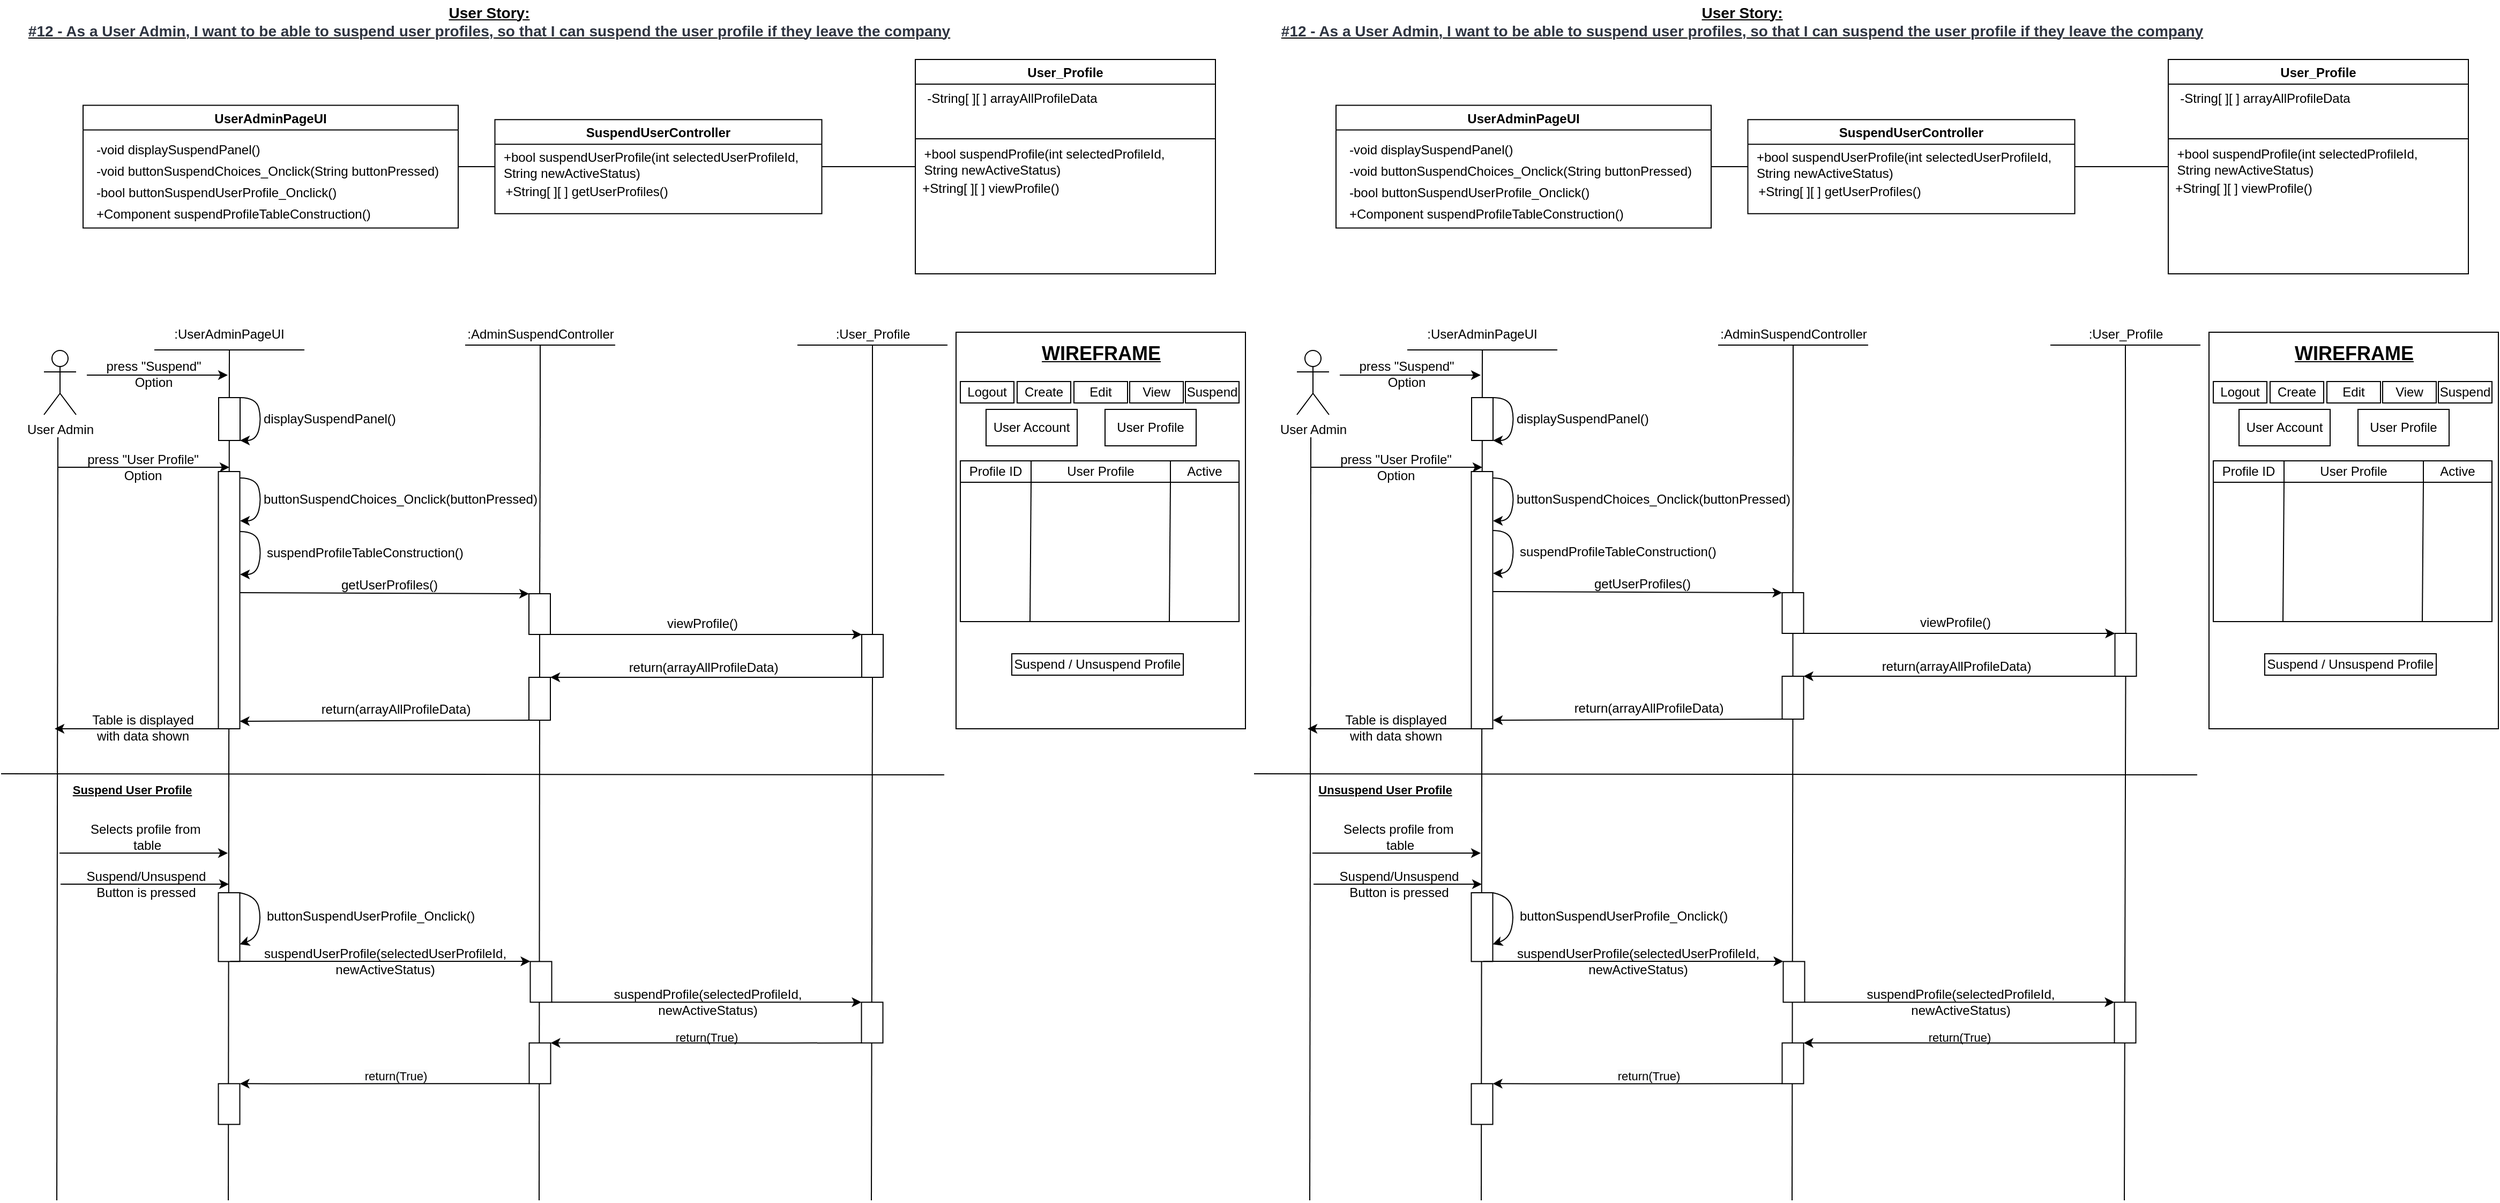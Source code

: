 <mxfile version="18.0.1" type="device"><diagram id="1YwtTbQ3Z7pTjlXF4-N0" name="Page-1"><mxGraphModel dx="1703" dy="2028" grid="1" gridSize="10" guides="1" tooltips="1" connect="1" arrows="0" fold="1" page="1" pageScale="1" pageWidth="1169" pageHeight="827" math="0" shadow="0"><root><mxCell id="0"/><mxCell id="1" parent="0"/><mxCell id="lbo1ZU1ED9_mDxwki7hF-27" value="" style="endArrow=none;html=1;rounded=0;entryX=0.5;entryY=0.982;entryDx=0;entryDy=0;entryPerimeter=0;" parent="1" target="2mpfqBum-VXEb8a90Y3f-54" edge="1"><mxGeometry width="50" height="50" relative="1" as="geometry"><mxPoint x="812" y="1120" as="sourcePoint"/><mxPoint x="813" y="321.64" as="targetPoint"/></mxGeometry></mxCell><mxCell id="lbo1ZU1ED9_mDxwki7hF-29" value="" style="endArrow=none;html=1;rounded=0;startArrow=none;" parent="1" target="2mpfqBum-VXEb8a90Y3f-57" edge="1"><mxGeometry width="50" height="50" relative="1" as="geometry"><mxPoint x="502" y="1120" as="sourcePoint"/><mxPoint x="502.509" y="539.0" as="targetPoint"/></mxGeometry></mxCell><mxCell id="FNsslEbhDlVYFLrhWBJ4-193" value="" style="endArrow=none;html=1;rounded=0;startArrow=none;" parent="1" source="2mpfqBum-VXEb8a90Y3f-49" edge="1"><mxGeometry width="50" height="50" relative="1" as="geometry"><mxPoint x="503" y="1530" as="sourcePoint"/><mxPoint x="503" y="392" as="targetPoint"/></mxGeometry></mxCell><mxCell id="haLUxBjH6cShnl7Ug6Ql-2" value="UserAdminPageUI" style="swimlane;" parent="1" vertex="1"><mxGeometry x="76.5" y="98.26" width="350" height="114.5" as="geometry"/></mxCell><mxCell id="haLUxBjH6cShnl7Ug6Ql-16" value="-void displaySuspendPanel()" style="text;html=1;align=left;verticalAlign=middle;resizable=0;points=[];autosize=1;strokeColor=none;fillColor=none;" parent="haLUxBjH6cShnl7Ug6Ql-2" vertex="1"><mxGeometry x="10" y="31.74" width="170" height="20" as="geometry"/></mxCell><mxCell id="FNsslEbhDlVYFLrhWBJ4-172" value="-bool buttonSuspendUserProfile_Onclick()" style="text;html=1;align=left;verticalAlign=middle;resizable=0;points=[];autosize=1;strokeColor=none;fillColor=none;" parent="haLUxBjH6cShnl7Ug6Ql-2" vertex="1"><mxGeometry x="10" y="71.74" width="240" height="20" as="geometry"/></mxCell><mxCell id="ZnJsaOs-VbaiI1nwX9bL-1" value="-void buttonSuspendChoices_Onclick(String buttonPressed)" style="text;html=1;align=left;verticalAlign=middle;resizable=0;points=[];autosize=1;strokeColor=none;fillColor=none;" parent="haLUxBjH6cShnl7Ug6Ql-2" vertex="1"><mxGeometry x="10" y="51.74" width="340" height="20" as="geometry"/></mxCell><mxCell id="FNsslEbhDlVYFLrhWBJ4-34" value="+Component suspendProfileTableConstruction()" style="text;html=1;align=left;verticalAlign=middle;resizable=0;points=[];autosize=1;strokeColor=none;fillColor=none;" parent="haLUxBjH6cShnl7Ug6Ql-2" vertex="1"><mxGeometry x="10" y="91.74" width="270" height="20" as="geometry"/></mxCell><mxCell id="haLUxBjH6cShnl7Ug6Ql-3" value="SuspendUserController" style="swimlane;" parent="1" vertex="1"><mxGeometry x="460.75" y="111.62" width="305" height="87.77" as="geometry"/></mxCell><mxCell id="FNsslEbhDlVYFLrhWBJ4-1" value="&lt;div style=&quot;text-align: left&quot;&gt;+bool suspendUserProfile(int selectedUserProfileId,&lt;/div&gt;&lt;div style=&quot;text-align: left&quot;&gt;String newActiveStatus)&lt;/div&gt;" style="text;html=1;align=center;verticalAlign=middle;resizable=0;points=[];autosize=1;strokeColor=none;fillColor=none;" parent="haLUxBjH6cShnl7Ug6Ql-3" vertex="1"><mxGeometry y="27.75" width="290" height="30" as="geometry"/></mxCell><mxCell id="lbo1ZU1ED9_mDxwki7hF-7" value="&lt;div style=&quot;text-align: left&quot;&gt;+String[ ][ ] getUserProfiles()&lt;/div&gt;" style="text;html=1;align=center;verticalAlign=middle;resizable=0;points=[];autosize=1;strokeColor=none;fillColor=none;" parent="haLUxBjH6cShnl7Ug6Ql-3" vertex="1"><mxGeometry y="57.75" width="170" height="20" as="geometry"/></mxCell><mxCell id="haLUxBjH6cShnl7Ug6Ql-25" value="" style="endArrow=none;html=1;rounded=0;exitX=1;exitY=0.5;exitDx=0;exitDy=0;entryX=0;entryY=0.5;entryDx=0;entryDy=0;" parent="1" source="haLUxBjH6cShnl7Ug6Ql-2" target="haLUxBjH6cShnl7Ug6Ql-3" edge="1"><mxGeometry width="50" height="50" relative="1" as="geometry"><mxPoint x="570" y="371" as="sourcePoint"/><mxPoint x="620" y="321" as="targetPoint"/></mxGeometry></mxCell><mxCell id="haLUxBjH6cShnl7Ug6Ql-26" value="" style="endArrow=none;html=1;rounded=0;exitX=1;exitY=0.5;exitDx=0;exitDy=0;entryX=0;entryY=0.5;entryDx=0;entryDy=0;" parent="1" source="haLUxBjH6cShnl7Ug6Ql-3" target="lbo1ZU1ED9_mDxwki7hF-33" edge="1"><mxGeometry width="50" height="50" relative="1" as="geometry"><mxPoint x="570" y="191" as="sourcePoint"/><mxPoint x="850" y="156" as="targetPoint"/></mxGeometry></mxCell><mxCell id="haLUxBjH6cShnl7Ug6Ql-70" style="edgeStyle=orthogonalEdgeStyle;rounded=0;orthogonalLoop=1;jettySize=auto;html=1;" parent="1" edge="1"><mxGeometry relative="1" as="geometry"><mxPoint x="213" y="436" as="targetPoint"/><Array as="points"><mxPoint x="114.5" y="436"/><mxPoint x="114.5" y="436"/></Array><mxPoint x="53" y="436" as="sourcePoint"/></mxGeometry></mxCell><mxCell id="haLUxBjH6cShnl7Ug6Ql-27" value="User Admin" style="shape=umlActor;verticalLabelPosition=bottom;verticalAlign=top;html=1;outlineConnect=0;" parent="1" vertex="1"><mxGeometry x="40" y="327" width="30" height="60" as="geometry"/></mxCell><mxCell id="haLUxBjH6cShnl7Ug6Ql-29" value=":UserAdminPageUI" style="text;html=1;strokeColor=none;fillColor=none;align=center;verticalAlign=middle;whiteSpace=wrap;rounded=0;" parent="1" vertex="1"><mxGeometry x="183" y="297" width="60" height="30" as="geometry"/></mxCell><mxCell id="haLUxBjH6cShnl7Ug6Ql-30" value=":AdminSuspendController" style="text;html=1;align=center;verticalAlign=middle;resizable=0;points=[];autosize=1;strokeColor=none;fillColor=none;" parent="1" vertex="1"><mxGeometry x="428" y="302" width="150" height="20" as="geometry"/></mxCell><mxCell id="haLUxBjH6cShnl7Ug6Ql-31" value=":User_Profile" style="text;html=1;align=center;verticalAlign=middle;resizable=0;points=[];autosize=1;strokeColor=none;fillColor=none;" parent="1" vertex="1"><mxGeometry x="773" y="302" width="80" height="20" as="geometry"/></mxCell><mxCell id="haLUxBjH6cShnl7Ug6Ql-32" value="" style="endArrow=none;html=1;rounded=0;" parent="1" edge="1"><mxGeometry width="50" height="50" relative="1" as="geometry"><mxPoint x="143" y="326.52" as="sourcePoint"/><mxPoint x="283" y="326.52" as="targetPoint"/></mxGeometry></mxCell><mxCell id="haLUxBjH6cShnl7Ug6Ql-33" value="" style="endArrow=none;html=1;rounded=0;" parent="1" edge="1"><mxGeometry width="50" height="50" relative="1" as="geometry"><mxPoint x="433" y="322" as="sourcePoint"/><mxPoint x="573" y="322" as="targetPoint"/></mxGeometry></mxCell><mxCell id="haLUxBjH6cShnl7Ug6Ql-34" value="" style="endArrow=none;html=1;rounded=0;" parent="1" edge="1"><mxGeometry width="50" height="50" relative="1" as="geometry"><mxPoint x="743" y="322" as="sourcePoint"/><mxPoint x="883" y="322" as="targetPoint"/></mxGeometry></mxCell><mxCell id="haLUxBjH6cShnl7Ug6Ql-57" value="" style="endArrow=none;html=1;rounded=0;entryX=0.5;entryY=0.982;entryDx=0;entryDy=0;entryPerimeter=0;startArrow=none;" parent="1" source="2mpfqBum-VXEb8a90Y3f-54" target="haLUxBjH6cShnl7Ug6Ql-31" edge="1"><mxGeometry width="50" height="50" relative="1" as="geometry"><mxPoint x="813" y="1530" as="sourcePoint"/><mxPoint x="813" y="327" as="targetPoint"/></mxGeometry></mxCell><mxCell id="wWWZvd4En1-HustH4XMh-6" value="press &quot;User Profile&quot;&lt;br&gt;Option" style="text;html=1;align=center;verticalAlign=middle;resizable=0;points=[];autosize=1;strokeColor=none;fillColor=none;" parent="1" vertex="1"><mxGeometry x="71.5" y="421" width="120" height="30" as="geometry"/></mxCell><mxCell id="wWWZvd4En1-HustH4XMh-27" value="" style="endArrow=none;html=1;rounded=0;fontSize=17;" parent="1" edge="1"><mxGeometry width="50" height="50" relative="1" as="geometry"><mxPoint x="212" y="1120" as="sourcePoint"/><mxPoint x="213" y="327" as="targetPoint"/></mxGeometry></mxCell><mxCell id="3snV8VC3OuR5L-uNEUc_-1" value="" style="curved=1;endArrow=classic;html=1;rounded=0;entryX=1;entryY=1;entryDx=0;entryDy=0;exitX=1;exitY=0;exitDx=0;exitDy=0;" parent="1" edge="1"><mxGeometry width="50" height="50" relative="1" as="geometry"><mxPoint x="223" y="446" as="sourcePoint"/><mxPoint x="223" y="486" as="targetPoint"/><Array as="points"><mxPoint x="238" y="446"/><mxPoint x="243" y="466"/><mxPoint x="238" y="486"/></Array></mxGeometry></mxCell><mxCell id="3snV8VC3OuR5L-uNEUc_-6" value="buttonSuspendChoices_Onclick(buttonPressed)" style="text;html=1;align=left;verticalAlign=middle;resizable=0;points=[];autosize=1;strokeColor=none;fillColor=none;" parent="1" vertex="1"><mxGeometry x="243" y="456" width="270" height="20" as="geometry"/></mxCell><mxCell id="3snV8VC3OuR5L-uNEUc_-22" value="" style="endArrow=none;html=1;rounded=0;startArrow=none;" parent="1" edge="1"><mxGeometry width="50" height="50" relative="1" as="geometry"><mxPoint x="503" y="397" as="sourcePoint"/><mxPoint x="503" y="322" as="targetPoint"/></mxGeometry></mxCell><mxCell id="FNsslEbhDlVYFLrhWBJ4-60" value="" style="endArrow=none;html=1;rounded=0;fontSize=13;" parent="1" edge="1"><mxGeometry width="50" height="50" relative="1" as="geometry"><mxPoint x="52" y="1120" as="sourcePoint"/><mxPoint x="53" y="408" as="targetPoint"/></mxGeometry></mxCell><mxCell id="FNsslEbhDlVYFLrhWBJ4-95" value="" style="curved=1;endArrow=classic;html=1;rounded=0;entryX=1;entryY=0.75;entryDx=0;entryDy=0;exitX=1;exitY=0;exitDx=0;exitDy=0;" parent="1" source="FNsslEbhDlVYFLrhWBJ4-96" target="FNsslEbhDlVYFLrhWBJ4-96" edge="1"><mxGeometry width="50" height="50" relative="1" as="geometry"><mxPoint x="217.75" y="896" as="sourcePoint"/><mxPoint x="267.75" y="846" as="targetPoint"/><Array as="points"><mxPoint x="237.75" y="836"/><mxPoint x="242.75" y="856"/><mxPoint x="237.75" y="876"/></Array></mxGeometry></mxCell><mxCell id="FNsslEbhDlVYFLrhWBJ4-96" value="" style="rounded=0;whiteSpace=wrap;html=1;" parent="1" vertex="1"><mxGeometry x="202.75" y="833" width="20" height="64.17" as="geometry"/></mxCell><mxCell id="FNsslEbhDlVYFLrhWBJ4-97" value="buttonSuspendUserProfile_Onclick()" style="text;html=1;align=left;verticalAlign=middle;resizable=0;points=[];autosize=1;strokeColor=none;fillColor=none;" parent="1" vertex="1"><mxGeometry x="245.75" y="844.83" width="210" height="20" as="geometry"/></mxCell><mxCell id="FNsslEbhDlVYFLrhWBJ4-100" value="" style="endArrow=classic;html=1;rounded=0;entryX=0;entryY=0;entryDx=0;entryDy=0;" parent="1" edge="1"><mxGeometry width="50" height="50" relative="1" as="geometry"><mxPoint x="213.75" y="897.0" as="sourcePoint"/><mxPoint x="493.75" y="897.0" as="targetPoint"/></mxGeometry></mxCell><mxCell id="FNsslEbhDlVYFLrhWBJ4-101" value="suspendUserProfile(selectedUserProfileId,&lt;br&gt;newActiveStatus)" style="text;html=1;align=center;verticalAlign=middle;resizable=0;points=[];autosize=1;strokeColor=none;fillColor=none;" parent="1" vertex="1"><mxGeometry x="237.75" y="882.0" width="240" height="30" as="geometry"/></mxCell><mxCell id="FNsslEbhDlVYFLrhWBJ4-103" value="" style="endArrow=classic;html=1;rounded=0;entryX=0;entryY=0;entryDx=0;entryDy=0;exitX=1;exitY=1;exitDx=0;exitDy=0;" parent="1" source="FNsslEbhDlVYFLrhWBJ4-102" target="FNsslEbhDlVYFLrhWBJ4-105" edge="1"><mxGeometry width="50" height="50" relative="1" as="geometry"><mxPoint x="523.75" y="936.0" as="sourcePoint"/><mxPoint x="803.75" y="936.0" as="targetPoint"/></mxGeometry></mxCell><mxCell id="FNsslEbhDlVYFLrhWBJ4-104" value="&lt;div style=&quot;font-size: 11px&quot;&gt;&lt;div style=&quot;font-size: 12px ; text-align: left&quot;&gt;suspendProfile(selectedProfileId,&lt;br&gt;&lt;/div&gt;&lt;div style=&quot;font-size: 12px&quot;&gt;newActiveStatus)&lt;/div&gt;&lt;/div&gt;" style="text;html=1;align=center;verticalAlign=middle;resizable=0;points=[];autosize=1;strokeColor=none;fillColor=none;" parent="1" vertex="1"><mxGeometry x="563.75" y="920.0" width="190" height="30" as="geometry"/></mxCell><mxCell id="FNsslEbhDlVYFLrhWBJ4-102" value="" style="rounded=0;whiteSpace=wrap;html=1;" parent="1" vertex="1"><mxGeometry x="493.75" y="897.17" width="20" height="38" as="geometry"/></mxCell><mxCell id="FNsslEbhDlVYFLrhWBJ4-107" style="edgeStyle=orthogonalEdgeStyle;rounded=0;orthogonalLoop=1;jettySize=auto;html=1;exitX=0;exitY=1;exitDx=0;exitDy=0;entryX=1;entryY=0;entryDx=0;entryDy=0;fontSize=13;" parent="1" source="FNsslEbhDlVYFLrhWBJ4-105" target="FNsslEbhDlVYFLrhWBJ4-106" edge="1"><mxGeometry relative="1" as="geometry"><Array as="points"><mxPoint x="732.75" y="973"/><mxPoint x="732.75" y="973"/></Array></mxGeometry></mxCell><mxCell id="FNsslEbhDlVYFLrhWBJ4-105" value="" style="rounded=0;whiteSpace=wrap;html=1;" parent="1" vertex="1"><mxGeometry x="802.75" y="935.17" width="20" height="38" as="geometry"/></mxCell><mxCell id="FNsslEbhDlVYFLrhWBJ4-106" value="" style="rounded=0;whiteSpace=wrap;html=1;" parent="1" vertex="1"><mxGeometry x="492.75" y="973.17" width="20" height="38" as="geometry"/></mxCell><mxCell id="FNsslEbhDlVYFLrhWBJ4-108" value="&lt;font style=&quot;font-size: 11px&quot;&gt;return(True)&lt;/font&gt;" style="text;html=1;align=center;verticalAlign=middle;resizable=0;points=[];autosize=1;strokeColor=none;fillColor=none;fontSize=13;" parent="1" vertex="1"><mxGeometry x="622.75" y="956.83" width="70" height="20" as="geometry"/></mxCell><mxCell id="FNsslEbhDlVYFLrhWBJ4-109" style="edgeStyle=orthogonalEdgeStyle;rounded=0;orthogonalLoop=1;jettySize=auto;html=1;exitX=0;exitY=1;exitDx=0;exitDy=0;entryX=1;entryY=0;entryDx=0;entryDy=0;fontSize=13;" parent="1" source="FNsslEbhDlVYFLrhWBJ4-106" target="FNsslEbhDlVYFLrhWBJ4-110" edge="1"><mxGeometry relative="1" as="geometry"><mxPoint x="513.75" y="1016.17" as="sourcePoint"/><Array as="points"><mxPoint x="262.75" y="1011"/><mxPoint x="262.75" y="1011"/></Array></mxGeometry></mxCell><mxCell id="FNsslEbhDlVYFLrhWBJ4-110" value="" style="rounded=0;whiteSpace=wrap;html=1;" parent="1" vertex="1"><mxGeometry x="202.75" y="1011.17" width="20" height="38" as="geometry"/></mxCell><mxCell id="FNsslEbhDlVYFLrhWBJ4-111" value="&#10;&#10;&lt;span style=&quot;color: rgb(0, 0, 0); font-family: helvetica; font-size: 11px; font-style: normal; font-weight: 400; letter-spacing: normal; text-align: center; text-indent: 0px; text-transform: none; word-spacing: 0px; background-color: rgb(248, 249, 250); display: inline; float: none;&quot;&gt;return(True)&lt;/span&gt;&#10;&#10;" style="text;html=1;align=center;verticalAlign=middle;resizable=0;points=[];autosize=1;strokeColor=none;fillColor=none;fontSize=13;" parent="1" vertex="1"><mxGeometry x="332.75" y="968.17" width="70" height="70" as="geometry"/></mxCell><mxCell id="2mpfqBum-VXEb8a90Y3f-1" style="edgeStyle=orthogonalEdgeStyle;rounded=0;orthogonalLoop=1;jettySize=auto;html=1;" parent="1" edge="1"><mxGeometry relative="1" as="geometry"><mxPoint x="211.5" y="796" as="targetPoint"/><Array as="points"><mxPoint x="118.5" y="796.0"/><mxPoint x="118.5" y="796.0"/></Array><mxPoint x="54.5" y="796" as="sourcePoint"/></mxGeometry></mxCell><mxCell id="2mpfqBum-VXEb8a90Y3f-2" value="Selects profile from&amp;nbsp;&lt;br&gt;table" style="text;html=1;align=center;verticalAlign=middle;resizable=0;points=[];autosize=1;strokeColor=none;fillColor=none;" parent="1" vertex="1"><mxGeometry x="75.5" y="766" width="120" height="30" as="geometry"/></mxCell><mxCell id="2mpfqBum-VXEb8a90Y3f-47" value="" style="endArrow=classic;html=1;rounded=0;entryX=0;entryY=0;entryDx=0;entryDy=0;exitX=1;exitY=0.25;exitDx=0;exitDy=0;" parent="1" target="2mpfqBum-VXEb8a90Y3f-49" edge="1"><mxGeometry width="50" height="50" relative="1" as="geometry"><mxPoint x="222.75" y="553" as="sourcePoint"/><mxPoint x="490.75" y="587.83" as="targetPoint"/></mxGeometry></mxCell><mxCell id="2mpfqBum-VXEb8a90Y3f-48" value="getUserProfiles()" style="text;html=1;align=center;verticalAlign=middle;resizable=0;points=[];autosize=1;strokeColor=none;fillColor=none;" parent="1" vertex="1"><mxGeometry x="306.5" y="536" width="110" height="20" as="geometry"/></mxCell><mxCell id="2mpfqBum-VXEb8a90Y3f-50" value="" style="endArrow=classic;html=1;rounded=0;exitX=0;exitY=1;exitDx=0;exitDy=0;entryX=1;entryY=0.75;entryDx=0;entryDy=0;" parent="1" source="2mpfqBum-VXEb8a90Y3f-57" edge="1"><mxGeometry width="50" height="50" relative="1" as="geometry"><mxPoint x="477.5" y="683.0" as="sourcePoint"/><mxPoint x="222.75" y="673" as="targetPoint"/></mxGeometry></mxCell><mxCell id="2mpfqBum-VXEb8a90Y3f-51" value="return(arrayAllProfileData)" style="text;html=1;align=center;verticalAlign=middle;resizable=0;points=[];autosize=1;strokeColor=none;fillColor=none;" parent="1" vertex="1"><mxGeometry x="292.75" y="652.0" width="150" height="20" as="geometry"/></mxCell><mxCell id="2mpfqBum-VXEb8a90Y3f-52" value="" style="endArrow=classic;html=1;rounded=0;entryX=0;entryY=0;entryDx=0;entryDy=0;exitX=1;exitY=1;exitDx=0;exitDy=0;" parent="1" source="2mpfqBum-VXEb8a90Y3f-49" target="2mpfqBum-VXEb8a90Y3f-54" edge="1"><mxGeometry width="50" height="50" relative="1" as="geometry"><mxPoint x="513.5" y="652" as="sourcePoint"/><mxPoint x="803.5" y="652" as="targetPoint"/></mxGeometry></mxCell><mxCell id="2mpfqBum-VXEb8a90Y3f-53" value="viewProfile()" style="text;html=1;align=center;verticalAlign=middle;resizable=0;points=[];autosize=1;strokeColor=none;fillColor=none;" parent="1" vertex="1"><mxGeometry x="613.5" y="572.0" width="80" height="20" as="geometry"/></mxCell><mxCell id="2mpfqBum-VXEb8a90Y3f-55" value="" style="endArrow=classic;html=1;rounded=0;exitX=0;exitY=1;exitDx=0;exitDy=0;entryX=1;entryY=0;entryDx=0;entryDy=0;" parent="1" source="2mpfqBum-VXEb8a90Y3f-54" target="2mpfqBum-VXEb8a90Y3f-57" edge="1"><mxGeometry width="50" height="50" relative="1" as="geometry"><mxPoint x="803.75" y="631.17" as="sourcePoint"/><mxPoint x="513.75" y="631.17" as="targetPoint"/></mxGeometry></mxCell><mxCell id="2mpfqBum-VXEb8a90Y3f-56" value="return(arrayAllProfileData)" style="text;html=1;align=center;verticalAlign=middle;resizable=0;points=[];autosize=1;strokeColor=none;fillColor=none;" parent="1" vertex="1"><mxGeometry x="579.75" y="613.0" width="150" height="20" as="geometry"/></mxCell><mxCell id="2mpfqBum-VXEb8a90Y3f-59" value="" style="rounded=0;whiteSpace=wrap;html=1;" parent="1" vertex="1"><mxGeometry x="202.75" y="440" width="20" height="240" as="geometry"/></mxCell><mxCell id="2mpfqBum-VXEb8a90Y3f-60" value="suspendProfileTableConstruction()" style="text;html=1;align=left;verticalAlign=middle;resizable=0;points=[];autosize=1;strokeColor=none;fillColor=none;" parent="1" vertex="1"><mxGeometry x="245.75" y="506.0" width="200" height="20" as="geometry"/></mxCell><mxCell id="WkKLto6Z78YqQwwTxQ2r-4" value="" style="curved=1;endArrow=classic;html=1;rounded=0;entryX=1;entryY=1;entryDx=0;entryDy=0;exitX=1;exitY=0;exitDx=0;exitDy=0;" parent="1" source="WkKLto6Z78YqQwwTxQ2r-5" target="WkKLto6Z78YqQwwTxQ2r-5" edge="1"><mxGeometry width="50" height="50" relative="1" as="geometry"><mxPoint x="218" y="431" as="sourcePoint"/><mxPoint x="268" y="381" as="targetPoint"/><Array as="points"><mxPoint x="238" y="371"/><mxPoint x="243" y="391"/><mxPoint x="238" y="411"/></Array></mxGeometry></mxCell><mxCell id="WkKLto6Z78YqQwwTxQ2r-5" value="" style="rounded=0;whiteSpace=wrap;html=1;" parent="1" vertex="1"><mxGeometry x="203" y="371" width="20" height="40" as="geometry"/></mxCell><mxCell id="WkKLto6Z78YqQwwTxQ2r-6" value="displaySuspendPanel()" style="text;html=1;align=left;verticalAlign=middle;resizable=0;points=[];autosize=1;strokeColor=none;fillColor=none;" parent="1" vertex="1"><mxGeometry x="243" y="381" width="140" height="20" as="geometry"/></mxCell><mxCell id="WkKLto6Z78YqQwwTxQ2r-11" value="" style="endArrow=none;html=1;rounded=0;" parent="1" edge="1"><mxGeometry width="50" height="50" relative="1" as="geometry"><mxPoint y="722" as="sourcePoint"/><mxPoint x="880" y="723" as="targetPoint"/></mxGeometry></mxCell><mxCell id="WkKLto6Z78YqQwwTxQ2r-12" value="&lt;b&gt;&lt;u&gt;Suspend User Profile&lt;/u&gt;&lt;/b&gt;" style="text;html=1;align=center;verticalAlign=middle;resizable=0;points=[];autosize=1;strokeColor=none;fillColor=none;fontSize=11;" parent="1" vertex="1"><mxGeometry x="57" y="726.5" width="130" height="20" as="geometry"/></mxCell><mxCell id="WkKLto6Z78YqQwwTxQ2r-13" style="edgeStyle=orthogonalEdgeStyle;rounded=0;orthogonalLoop=1;jettySize=auto;html=1;" parent="1" edge="1"><mxGeometry relative="1" as="geometry"><mxPoint x="212.5" y="825" as="targetPoint"/><Array as="points"><mxPoint x="119.5" y="825.0"/><mxPoint x="119.5" y="825.0"/></Array><mxPoint x="55.5" y="825" as="sourcePoint"/></mxGeometry></mxCell><mxCell id="WkKLto6Z78YqQwwTxQ2r-14" value="Suspend/Unsuspend&lt;br&gt;Button is pressed" style="text;html=1;align=center;verticalAlign=middle;resizable=0;points=[];autosize=1;strokeColor=none;fillColor=none;" parent="1" vertex="1"><mxGeometry x="70" y="810" width="130" height="30" as="geometry"/></mxCell><mxCell id="WkKLto6Z78YqQwwTxQ2r-40" value="&lt;b&gt;&lt;u&gt;&lt;font style=&quot;font-size: 14px&quot;&gt;User Story:&lt;/font&gt;&lt;br&gt;&lt;span style=&quot;color: rgb(46 , 52 , 64) ; font-family: , &amp;quot;arial&amp;quot; , &amp;quot;helvetica&amp;quot; , sans-serif ; font-size: 14px ; background-color: rgb(255 , 255 , 255)&quot;&gt;#12 - As a User Admin, I want to be able to suspend user profiles, so that I can suspend the user profile if they leave the company&lt;/span&gt;&lt;font style=&quot;font-size: 14px&quot;&gt;&lt;br&gt;&lt;/font&gt;&lt;/u&gt;&lt;/b&gt;" style="text;html=1;align=center;verticalAlign=middle;resizable=0;points=[];autosize=1;strokeColor=none;fillColor=none;" parent="1" vertex="1"><mxGeometry x="15" width="880" height="40" as="geometry"/></mxCell><mxCell id="lbo1ZU1ED9_mDxwki7hF-1" value="press &quot;Suspend&quot;&lt;br&gt;Option" style="text;html=1;align=center;verticalAlign=middle;resizable=0;points=[];autosize=1;strokeColor=none;fillColor=none;" parent="1" vertex="1"><mxGeometry x="92" y="334" width="100" height="30" as="geometry"/></mxCell><mxCell id="lbo1ZU1ED9_mDxwki7hF-5" style="edgeStyle=orthogonalEdgeStyle;rounded=0;orthogonalLoop=1;jettySize=auto;html=1;" parent="1" edge="1"><mxGeometry relative="1" as="geometry"><mxPoint x="211.5" y="350" as="targetPoint"/><Array as="points"><mxPoint x="113" y="350"/><mxPoint x="113" y="350"/></Array><mxPoint x="80" y="350" as="sourcePoint"/></mxGeometry></mxCell><mxCell id="2mpfqBum-VXEb8a90Y3f-49" value="" style="rounded=0;whiteSpace=wrap;html=1;" parent="1" vertex="1"><mxGeometry x="492.5" y="554.0" width="20" height="38" as="geometry"/></mxCell><mxCell id="lbo1ZU1ED9_mDxwki7hF-26" value="" style="endArrow=none;html=1;rounded=0;startArrow=none;" parent="1" source="2mpfqBum-VXEb8a90Y3f-57" target="2mpfqBum-VXEb8a90Y3f-49" edge="1"><mxGeometry width="50" height="50" relative="1" as="geometry"><mxPoint x="503" y="1583" as="sourcePoint"/><mxPoint x="503" y="445" as="targetPoint"/></mxGeometry></mxCell><mxCell id="2mpfqBum-VXEb8a90Y3f-54" value="" style="rounded=0;whiteSpace=wrap;html=1;" parent="1" vertex="1"><mxGeometry x="803" y="592.0" width="20" height="40" as="geometry"/></mxCell><mxCell id="2mpfqBum-VXEb8a90Y3f-57" value="" style="rounded=0;whiteSpace=wrap;html=1;" parent="1" vertex="1"><mxGeometry x="492.5" y="632.0" width="20" height="40" as="geometry"/></mxCell><mxCell id="lbo1ZU1ED9_mDxwki7hF-30" value="" style="curved=1;endArrow=classic;html=1;rounded=0;entryX=1;entryY=1;entryDx=0;entryDy=0;exitX=1;exitY=0;exitDx=0;exitDy=0;" parent="1" edge="1"><mxGeometry width="50" height="50" relative="1" as="geometry"><mxPoint x="223" y="496" as="sourcePoint"/><mxPoint x="223" y="536" as="targetPoint"/><Array as="points"><mxPoint x="238" y="496"/><mxPoint x="243" y="516"/><mxPoint x="238" y="536"/></Array></mxGeometry></mxCell><mxCell id="lbo1ZU1ED9_mDxwki7hF-33" value="User_Profile" style="swimlane;" parent="1" vertex="1"><mxGeometry x="853" y="55.51" width="280" height="200" as="geometry"/></mxCell><mxCell id="lbo1ZU1ED9_mDxwki7hF-34" value="&lt;div style=&quot;text-align: left&quot;&gt;-String[ ][ ] arrayAllProfileData&lt;/div&gt;" style="text;html=1;align=center;verticalAlign=middle;resizable=0;points=[];autosize=1;strokeColor=none;fillColor=none;" parent="lbo1ZU1ED9_mDxwki7hF-33" vertex="1"><mxGeometry x="5" y="26.88" width="170" height="20" as="geometry"/></mxCell><mxCell id="lbo1ZU1ED9_mDxwki7hF-40" value="&lt;div style=&quot;text-align: left&quot;&gt;+bool suspendProfile(int selectedProfileId,&lt;/div&gt;&lt;div style=&quot;text-align: left&quot;&gt;String newActiveStatus)&lt;/div&gt;" style="text;html=1;align=center;verticalAlign=middle;resizable=0;points=[];autosize=1;strokeColor=none;fillColor=none;" parent="lbo1ZU1ED9_mDxwki7hF-33" vertex="1"><mxGeometry y="80" width="240" height="30" as="geometry"/></mxCell><mxCell id="lbo1ZU1ED9_mDxwki7hF-35" value="&lt;div style=&quot;text-align: left&quot;&gt;+String[ ][ ] viewProfile()&lt;/div&gt;" style="text;html=1;align=center;verticalAlign=middle;resizable=0;points=[];autosize=1;strokeColor=none;fillColor=none;" parent="lbo1ZU1ED9_mDxwki7hF-33" vertex="1"><mxGeometry y="110" width="140" height="20" as="geometry"/></mxCell><mxCell id="lbo1ZU1ED9_mDxwki7hF-39" value="" style="endArrow=none;html=1;rounded=0;startArrow=none;" parent="lbo1ZU1ED9_mDxwki7hF-33" edge="1"><mxGeometry width="50" height="50" relative="1" as="geometry"><mxPoint y="74" as="sourcePoint"/><mxPoint x="280" y="74" as="targetPoint"/></mxGeometry></mxCell><mxCell id="lbo1ZU1ED9_mDxwki7hF-63" value="" style="group" parent="1" vertex="1" connectable="0"><mxGeometry x="891" y="310" width="270" height="370" as="geometry"/></mxCell><mxCell id="haLUxBjH6cShnl7Ug6Ql-109" value="" style="rounded=0;whiteSpace=wrap;html=1;" parent="lbo1ZU1ED9_mDxwki7hF-63" vertex="1"><mxGeometry width="270" height="370" as="geometry"/></mxCell><mxCell id="3snV8VC3OuR5L-uNEUc_-36" value="" style="rounded=0;whiteSpace=wrap;html=1;labelBackgroundColor=#FFFFFF;fillColor=none;" parent="lbo1ZU1ED9_mDxwki7hF-63" vertex="1"><mxGeometry x="4" y="120" width="260" height="150" as="geometry"/></mxCell><mxCell id="haLUxBjH6cShnl7Ug6Ql-110" value="Logout" style="rounded=0;whiteSpace=wrap;html=1;" parent="lbo1ZU1ED9_mDxwki7hF-63" vertex="1"><mxGeometry x="4" y="46" width="50" height="20" as="geometry"/></mxCell><mxCell id="haLUxBjH6cShnl7Ug6Ql-111" value="Create" style="rounded=0;whiteSpace=wrap;html=1;" parent="lbo1ZU1ED9_mDxwki7hF-63" vertex="1"><mxGeometry x="57" y="46" width="50" height="20" as="geometry"/></mxCell><mxCell id="haLUxBjH6cShnl7Ug6Ql-112" value="Edit&lt;span style=&quot;color: rgba(0 , 0 , 0 , 0) ; font-family: monospace ; font-size: 0px&quot;&gt;%3CmxGraphModel%3E%3Croot%3E%3CmxCell%20id%3D%220%22%2F%3E%3CmxCell%20id%3D%221%22%20parent%3D%220%22%2F%3E%3CmxCell%20id%3D%222%22%20value%3D%22Create%22%20style%3D%22rounded%3D0%3BwhiteSpace%3Dwrap%3Bhtml%3D1%3B%22%20vertex%3D%221%22%20parent%3D%221%22%3E%3CmxGeometry%20x%3D%22966%22%20y%3D%2246%22%20width%3D%2270%22%20height%3D%2220%22%20as%3D%22geometry%22%2F%3E%3C%2FmxCell%3E%3C%2Froot%3E%3C%2FmxGraphModel%3E&lt;/span&gt;" style="rounded=0;whiteSpace=wrap;html=1;" parent="lbo1ZU1ED9_mDxwki7hF-63" vertex="1"><mxGeometry x="110" y="46" width="50" height="20" as="geometry"/></mxCell><mxCell id="haLUxBjH6cShnl7Ug6Ql-115" value="View" style="rounded=0;whiteSpace=wrap;html=1;" parent="lbo1ZU1ED9_mDxwki7hF-63" vertex="1"><mxGeometry x="162" y="46" width="50" height="20" as="geometry"/></mxCell><mxCell id="haLUxBjH6cShnl7Ug6Ql-116" value="Suspend" style="rounded=0;whiteSpace=wrap;html=1;" parent="lbo1ZU1ED9_mDxwki7hF-63" vertex="1"><mxGeometry x="214" y="46" width="50" height="20" as="geometry"/></mxCell><mxCell id="haLUxBjH6cShnl7Ug6Ql-124" value="&lt;b&gt;&lt;u&gt;&lt;font style=&quot;font-size: 18px&quot;&gt;WIREFRAME&lt;/font&gt;&lt;/u&gt;&lt;/b&gt;" style="text;html=1;align=center;verticalAlign=middle;resizable=0;points=[];autosize=1;strokeColor=none;fillColor=none;" parent="lbo1ZU1ED9_mDxwki7hF-63" vertex="1"><mxGeometry x="70" y="10" width="130" height="20" as="geometry"/></mxCell><mxCell id="3snV8VC3OuR5L-uNEUc_-41" value="User Profile" style="text;html=1;strokeColor=default;fillColor=none;align=center;verticalAlign=middle;whiteSpace=wrap;rounded=0;labelBackgroundColor=#FFFFFF;" parent="lbo1ZU1ED9_mDxwki7hF-63" vertex="1"><mxGeometry x="70" y="120" width="130" height="20" as="geometry"/></mxCell><mxCell id="3snV8VC3OuR5L-uNEUc_-42" value="Active" style="text;html=1;strokeColor=default;fillColor=none;align=center;verticalAlign=middle;whiteSpace=wrap;rounded=0;labelBackgroundColor=#FFFFFF;" parent="lbo1ZU1ED9_mDxwki7hF-63" vertex="1"><mxGeometry x="200" y="120" width="64" height="20" as="geometry"/></mxCell><mxCell id="3snV8VC3OuR5L-uNEUc_-45" value="" style="endArrow=none;html=1;rounded=0;entryX=1;entryY=1;entryDx=0;entryDy=0;exitX=0.75;exitY=1;exitDx=0;exitDy=0;" parent="lbo1ZU1ED9_mDxwki7hF-63" source="3snV8VC3OuR5L-uNEUc_-36" target="3snV8VC3OuR5L-uNEUc_-41" edge="1"><mxGeometry width="50" height="50" relative="1" as="geometry"><mxPoint x="204.0" y="270" as="sourcePoint"/><mxPoint x="204.0" y="140" as="targetPoint"/></mxGeometry></mxCell><mxCell id="-ue91oiWv_s0NnlvHgi9-1" value="Suspend / Unsuspend Profile" style="rounded=0;whiteSpace=wrap;html=1;" parent="lbo1ZU1ED9_mDxwki7hF-63" vertex="1"><mxGeometry x="52" y="300" width="160" height="20" as="geometry"/></mxCell><mxCell id="lbo1ZU1ED9_mDxwki7hF-61" value="User Account" style="rounded=0;whiteSpace=wrap;html=1;" parent="lbo1ZU1ED9_mDxwki7hF-63" vertex="1"><mxGeometry x="28" y="72" width="85" height="34" as="geometry"/></mxCell><mxCell id="lbo1ZU1ED9_mDxwki7hF-62" value="User Profile" style="rounded=0;whiteSpace=wrap;html=1;" parent="lbo1ZU1ED9_mDxwki7hF-63" vertex="1"><mxGeometry x="139" y="72" width="85" height="34" as="geometry"/></mxCell><mxCell id="9ohC1kg75eRIBK3-5DSX-3" value="Profile ID" style="text;html=1;strokeColor=default;fillColor=none;align=center;verticalAlign=middle;whiteSpace=wrap;rounded=0;labelBackgroundColor=#FFFFFF;" parent="lbo1ZU1ED9_mDxwki7hF-63" vertex="1"><mxGeometry x="4" y="120" width="66" height="20" as="geometry"/></mxCell><mxCell id="9ohC1kg75eRIBK3-5DSX-4" value="" style="endArrow=none;html=1;rounded=0;entryX=1;entryY=1;entryDx=0;entryDy=0;exitX=0.75;exitY=1;exitDx=0;exitDy=0;" parent="lbo1ZU1ED9_mDxwki7hF-63" edge="1"><mxGeometry width="50" height="50" relative="1" as="geometry"><mxPoint x="69" y="270" as="sourcePoint"/><mxPoint x="70" y="140" as="targetPoint"/></mxGeometry></mxCell><mxCell id="9ohC1kg75eRIBK3-5DSX-5" style="edgeStyle=orthogonalEdgeStyle;rounded=0;orthogonalLoop=1;jettySize=auto;html=1;exitX=0;exitY=1;exitDx=0;exitDy=0;" parent="1" source="2mpfqBum-VXEb8a90Y3f-59" edge="1"><mxGeometry relative="1" as="geometry"><mxPoint x="50" y="680" as="targetPoint"/><Array as="points"><mxPoint x="130" y="680"/><mxPoint x="130" y="680"/></Array><mxPoint x="170" y="630" as="sourcePoint"/></mxGeometry></mxCell><mxCell id="9ohC1kg75eRIBK3-5DSX-6" value="Table is displayed&lt;br&gt;with data shown" style="text;html=1;align=center;verticalAlign=middle;resizable=0;points=[];autosize=1;strokeColor=none;fillColor=none;" parent="1" vertex="1"><mxGeometry x="76.5" y="664" width="110" height="30" as="geometry"/></mxCell><mxCell id="9ohC1kg75eRIBK3-5DSX-7" value="" style="endArrow=none;html=1;rounded=0;entryX=0.5;entryY=0.982;entryDx=0;entryDy=0;entryPerimeter=0;" parent="1" target="9ohC1kg75eRIBK3-5DSX-74" edge="1"><mxGeometry width="50" height="50" relative="1" as="geometry"><mxPoint x="1981" y="1120" as="sourcePoint"/><mxPoint x="1982" y="321.64" as="targetPoint"/></mxGeometry></mxCell><mxCell id="9ohC1kg75eRIBK3-5DSX-8" value="" style="endArrow=none;html=1;rounded=0;startArrow=none;" parent="1" target="9ohC1kg75eRIBK3-5DSX-75" edge="1"><mxGeometry width="50" height="50" relative="1" as="geometry"><mxPoint x="1671" y="1120" as="sourcePoint"/><mxPoint x="1671.509" y="539.0" as="targetPoint"/></mxGeometry></mxCell><mxCell id="9ohC1kg75eRIBK3-5DSX-9" value="" style="endArrow=none;html=1;rounded=0;startArrow=none;" parent="1" source="9ohC1kg75eRIBK3-5DSX-72" edge="1"><mxGeometry width="50" height="50" relative="1" as="geometry"><mxPoint x="1672" y="1530" as="sourcePoint"/><mxPoint x="1672.0" y="392" as="targetPoint"/></mxGeometry></mxCell><mxCell id="9ohC1kg75eRIBK3-5DSX-10" value="UserAdminPageUI" style="swimlane;" parent="1" vertex="1"><mxGeometry x="1245.5" y="98.26" width="350" height="114.5" as="geometry"/></mxCell><mxCell id="9ohC1kg75eRIBK3-5DSX-11" value="-void displaySuspendPanel()" style="text;html=1;align=left;verticalAlign=middle;resizable=0;points=[];autosize=1;strokeColor=none;fillColor=none;" parent="9ohC1kg75eRIBK3-5DSX-10" vertex="1"><mxGeometry x="10" y="31.74" width="170" height="20" as="geometry"/></mxCell><mxCell id="9ohC1kg75eRIBK3-5DSX-12" value="-bool buttonSuspendUserProfile_Onclick()" style="text;html=1;align=left;verticalAlign=middle;resizable=0;points=[];autosize=1;strokeColor=none;fillColor=none;" parent="9ohC1kg75eRIBK3-5DSX-10" vertex="1"><mxGeometry x="10" y="71.74" width="240" height="20" as="geometry"/></mxCell><mxCell id="9ohC1kg75eRIBK3-5DSX-13" value="-void buttonSuspendChoices_Onclick(String buttonPressed)" style="text;html=1;align=left;verticalAlign=middle;resizable=0;points=[];autosize=1;strokeColor=none;fillColor=none;" parent="9ohC1kg75eRIBK3-5DSX-10" vertex="1"><mxGeometry x="10" y="51.74" width="340" height="20" as="geometry"/></mxCell><mxCell id="9ohC1kg75eRIBK3-5DSX-14" value="+Component suspendProfileTableConstruction()" style="text;html=1;align=left;verticalAlign=middle;resizable=0;points=[];autosize=1;strokeColor=none;fillColor=none;" parent="9ohC1kg75eRIBK3-5DSX-10" vertex="1"><mxGeometry x="10" y="91.74" width="270" height="20" as="geometry"/></mxCell><mxCell id="9ohC1kg75eRIBK3-5DSX-15" value="SuspendUserController" style="swimlane;" parent="1" vertex="1"><mxGeometry x="1629.75" y="111.62" width="305" height="87.77" as="geometry"/></mxCell><mxCell id="9ohC1kg75eRIBK3-5DSX-16" value="&lt;div style=&quot;text-align: left&quot;&gt;+bool suspendUserProfile(int selectedUserProfileId,&lt;/div&gt;&lt;div style=&quot;text-align: left&quot;&gt;String newActiveStatus)&lt;/div&gt;" style="text;html=1;align=center;verticalAlign=middle;resizable=0;points=[];autosize=1;strokeColor=none;fillColor=none;" parent="9ohC1kg75eRIBK3-5DSX-15" vertex="1"><mxGeometry y="27.75" width="290" height="30" as="geometry"/></mxCell><mxCell id="9ohC1kg75eRIBK3-5DSX-17" value="&lt;div style=&quot;text-align: left&quot;&gt;+String[ ][ ] getUserProfiles()&lt;/div&gt;" style="text;html=1;align=center;verticalAlign=middle;resizable=0;points=[];autosize=1;strokeColor=none;fillColor=none;" parent="9ohC1kg75eRIBK3-5DSX-15" vertex="1"><mxGeometry y="57.75" width="170" height="20" as="geometry"/></mxCell><mxCell id="9ohC1kg75eRIBK3-5DSX-18" value="" style="endArrow=none;html=1;rounded=0;exitX=1;exitY=0.5;exitDx=0;exitDy=0;entryX=0;entryY=0.5;entryDx=0;entryDy=0;" parent="1" source="9ohC1kg75eRIBK3-5DSX-10" target="9ohC1kg75eRIBK3-5DSX-15" edge="1"><mxGeometry width="50" height="50" relative="1" as="geometry"><mxPoint x="1739" y="371" as="sourcePoint"/><mxPoint x="1789" y="321" as="targetPoint"/></mxGeometry></mxCell><mxCell id="9ohC1kg75eRIBK3-5DSX-19" value="" style="endArrow=none;html=1;rounded=0;exitX=1;exitY=0.5;exitDx=0;exitDy=0;entryX=0;entryY=0.5;entryDx=0;entryDy=0;" parent="1" source="9ohC1kg75eRIBK3-5DSX-15" target="9ohC1kg75eRIBK3-5DSX-77" edge="1"><mxGeometry width="50" height="50" relative="1" as="geometry"><mxPoint x="1739" y="191" as="sourcePoint"/><mxPoint x="2019" y="156" as="targetPoint"/></mxGeometry></mxCell><mxCell id="9ohC1kg75eRIBK3-5DSX-20" style="edgeStyle=orthogonalEdgeStyle;rounded=0;orthogonalLoop=1;jettySize=auto;html=1;" parent="1" edge="1"><mxGeometry relative="1" as="geometry"><mxPoint x="1382.0" y="436" as="targetPoint"/><Array as="points"><mxPoint x="1283.5" y="436"/><mxPoint x="1283.5" y="436"/></Array><mxPoint x="1222.0" y="436" as="sourcePoint"/></mxGeometry></mxCell><mxCell id="9ohC1kg75eRIBK3-5DSX-21" value="User Admin" style="shape=umlActor;verticalLabelPosition=bottom;verticalAlign=top;html=1;outlineConnect=0;" parent="1" vertex="1"><mxGeometry x="1209" y="327" width="30" height="60" as="geometry"/></mxCell><mxCell id="9ohC1kg75eRIBK3-5DSX-22" value=":UserAdminPageUI" style="text;html=1;strokeColor=none;fillColor=none;align=center;verticalAlign=middle;whiteSpace=wrap;rounded=0;" parent="1" vertex="1"><mxGeometry x="1352" y="297" width="60" height="30" as="geometry"/></mxCell><mxCell id="9ohC1kg75eRIBK3-5DSX-23" value=":AdminSuspendController" style="text;html=1;align=center;verticalAlign=middle;resizable=0;points=[];autosize=1;strokeColor=none;fillColor=none;" parent="1" vertex="1"><mxGeometry x="1597" y="302" width="150" height="20" as="geometry"/></mxCell><mxCell id="9ohC1kg75eRIBK3-5DSX-24" value=":User_Profile" style="text;html=1;align=center;verticalAlign=middle;resizable=0;points=[];autosize=1;strokeColor=none;fillColor=none;" parent="1" vertex="1"><mxGeometry x="1942" y="302" width="80" height="20" as="geometry"/></mxCell><mxCell id="9ohC1kg75eRIBK3-5DSX-25" value="" style="endArrow=none;html=1;rounded=0;" parent="1" edge="1"><mxGeometry width="50" height="50" relative="1" as="geometry"><mxPoint x="1312.0" y="326.52" as="sourcePoint"/><mxPoint x="1452.0" y="326.52" as="targetPoint"/></mxGeometry></mxCell><mxCell id="9ohC1kg75eRIBK3-5DSX-26" value="" style="endArrow=none;html=1;rounded=0;" parent="1" edge="1"><mxGeometry width="50" height="50" relative="1" as="geometry"><mxPoint x="1602.0" y="322.0" as="sourcePoint"/><mxPoint x="1742.0" y="322.0" as="targetPoint"/></mxGeometry></mxCell><mxCell id="9ohC1kg75eRIBK3-5DSX-27" value="" style="endArrow=none;html=1;rounded=0;" parent="1" edge="1"><mxGeometry width="50" height="50" relative="1" as="geometry"><mxPoint x="1912.0" y="322.0" as="sourcePoint"/><mxPoint x="2052.0" y="322.0" as="targetPoint"/></mxGeometry></mxCell><mxCell id="9ohC1kg75eRIBK3-5DSX-28" value="" style="endArrow=none;html=1;rounded=0;entryX=0.5;entryY=0.982;entryDx=0;entryDy=0;entryPerimeter=0;startArrow=none;" parent="1" source="9ohC1kg75eRIBK3-5DSX-74" target="9ohC1kg75eRIBK3-5DSX-24" edge="1"><mxGeometry width="50" height="50" relative="1" as="geometry"><mxPoint x="1982" y="1530" as="sourcePoint"/><mxPoint x="1982" y="327" as="targetPoint"/></mxGeometry></mxCell><mxCell id="9ohC1kg75eRIBK3-5DSX-29" value="press &quot;User Profile&quot;&lt;br&gt;Option" style="text;html=1;align=center;verticalAlign=middle;resizable=0;points=[];autosize=1;strokeColor=none;fillColor=none;" parent="1" vertex="1"><mxGeometry x="1240.5" y="421" width="120" height="30" as="geometry"/></mxCell><mxCell id="9ohC1kg75eRIBK3-5DSX-30" value="" style="endArrow=none;html=1;rounded=0;fontSize=17;" parent="1" edge="1"><mxGeometry width="50" height="50" relative="1" as="geometry"><mxPoint x="1381" y="1120" as="sourcePoint"/><mxPoint x="1382.0" y="327.0" as="targetPoint"/></mxGeometry></mxCell><mxCell id="9ohC1kg75eRIBK3-5DSX-31" value="" style="curved=1;endArrow=classic;html=1;rounded=0;entryX=1;entryY=1;entryDx=0;entryDy=0;exitX=1;exitY=0;exitDx=0;exitDy=0;" parent="1" edge="1"><mxGeometry width="50" height="50" relative="1" as="geometry"><mxPoint x="1392.0" y="446" as="sourcePoint"/><mxPoint x="1392.0" y="486" as="targetPoint"/><Array as="points"><mxPoint x="1407" y="446"/><mxPoint x="1412" y="466"/><mxPoint x="1407" y="486"/></Array></mxGeometry></mxCell><mxCell id="9ohC1kg75eRIBK3-5DSX-32" value="buttonSuspendChoices_Onclick(buttonPressed)" style="text;html=1;align=left;verticalAlign=middle;resizable=0;points=[];autosize=1;strokeColor=none;fillColor=none;" parent="1" vertex="1"><mxGeometry x="1412" y="456" width="270" height="20" as="geometry"/></mxCell><mxCell id="9ohC1kg75eRIBK3-5DSX-33" value="" style="endArrow=none;html=1;rounded=0;startArrow=none;" parent="1" edge="1"><mxGeometry width="50" height="50" relative="1" as="geometry"><mxPoint x="1672.0" y="397" as="sourcePoint"/><mxPoint x="1672.0" y="322.0" as="targetPoint"/></mxGeometry></mxCell><mxCell id="9ohC1kg75eRIBK3-5DSX-34" value="" style="endArrow=none;html=1;rounded=0;fontSize=13;" parent="1" edge="1"><mxGeometry width="50" height="50" relative="1" as="geometry"><mxPoint x="1221" y="1120" as="sourcePoint"/><mxPoint x="1222.0" y="408" as="targetPoint"/></mxGeometry></mxCell><mxCell id="9ohC1kg75eRIBK3-5DSX-35" value="" style="curved=1;endArrow=classic;html=1;rounded=0;entryX=1;entryY=0.75;entryDx=0;entryDy=0;exitX=1;exitY=0;exitDx=0;exitDy=0;" parent="1" source="9ohC1kg75eRIBK3-5DSX-36" target="9ohC1kg75eRIBK3-5DSX-36" edge="1"><mxGeometry width="50" height="50" relative="1" as="geometry"><mxPoint x="1386.75" y="896" as="sourcePoint"/><mxPoint x="1436.75" y="846" as="targetPoint"/><Array as="points"><mxPoint x="1406.75" y="836"/><mxPoint x="1411.75" y="856"/><mxPoint x="1406.75" y="876"/></Array></mxGeometry></mxCell><mxCell id="9ohC1kg75eRIBK3-5DSX-36" value="" style="rounded=0;whiteSpace=wrap;html=1;" parent="1" vertex="1"><mxGeometry x="1371.75" y="833" width="20" height="64.17" as="geometry"/></mxCell><mxCell id="9ohC1kg75eRIBK3-5DSX-37" value="buttonSuspendUserProfile_Onclick()" style="text;html=1;align=left;verticalAlign=middle;resizable=0;points=[];autosize=1;strokeColor=none;fillColor=none;" parent="1" vertex="1"><mxGeometry x="1414.75" y="844.83" width="210" height="20" as="geometry"/></mxCell><mxCell id="9ohC1kg75eRIBK3-5DSX-38" value="" style="endArrow=classic;html=1;rounded=0;entryX=0;entryY=0;entryDx=0;entryDy=0;" parent="1" edge="1"><mxGeometry width="50" height="50" relative="1" as="geometry"><mxPoint x="1382.75" y="897" as="sourcePoint"/><mxPoint x="1662.75" y="897" as="targetPoint"/></mxGeometry></mxCell><mxCell id="9ohC1kg75eRIBK3-5DSX-39" value="suspendUserProfile(selectedUserProfileId,&lt;br&gt;newActiveStatus)" style="text;html=1;align=center;verticalAlign=middle;resizable=0;points=[];autosize=1;strokeColor=none;fillColor=none;" parent="1" vertex="1"><mxGeometry x="1406.75" y="882.0" width="240" height="30" as="geometry"/></mxCell><mxCell id="9ohC1kg75eRIBK3-5DSX-40" value="" style="endArrow=classic;html=1;rounded=0;entryX=0;entryY=0;entryDx=0;entryDy=0;exitX=1;exitY=1;exitDx=0;exitDy=0;" parent="1" source="9ohC1kg75eRIBK3-5DSX-42" target="9ohC1kg75eRIBK3-5DSX-44" edge="1"><mxGeometry width="50" height="50" relative="1" as="geometry"><mxPoint x="1692.75" y="936.0" as="sourcePoint"/><mxPoint x="1972.75" y="936.0" as="targetPoint"/></mxGeometry></mxCell><mxCell id="9ohC1kg75eRIBK3-5DSX-41" value="&lt;div style=&quot;font-size: 11px&quot;&gt;&lt;div style=&quot;font-size: 12px ; text-align: left&quot;&gt;suspendProfile(selectedProfileId,&lt;br&gt;&lt;/div&gt;&lt;div style=&quot;font-size: 12px&quot;&gt;newActiveStatus)&lt;/div&gt;&lt;/div&gt;" style="text;html=1;align=center;verticalAlign=middle;resizable=0;points=[];autosize=1;strokeColor=none;fillColor=none;" parent="1" vertex="1"><mxGeometry x="1732.75" y="920.0" width="190" height="30" as="geometry"/></mxCell><mxCell id="9ohC1kg75eRIBK3-5DSX-42" value="" style="rounded=0;whiteSpace=wrap;html=1;" parent="1" vertex="1"><mxGeometry x="1662.75" y="897.17" width="20" height="38" as="geometry"/></mxCell><mxCell id="9ohC1kg75eRIBK3-5DSX-43" style="edgeStyle=orthogonalEdgeStyle;rounded=0;orthogonalLoop=1;jettySize=auto;html=1;exitX=0;exitY=1;exitDx=0;exitDy=0;entryX=1;entryY=0;entryDx=0;entryDy=0;fontSize=13;" parent="1" source="9ohC1kg75eRIBK3-5DSX-44" target="9ohC1kg75eRIBK3-5DSX-45" edge="1"><mxGeometry relative="1" as="geometry"><Array as="points"><mxPoint x="1901.75" y="973"/><mxPoint x="1901.75" y="973"/></Array></mxGeometry></mxCell><mxCell id="9ohC1kg75eRIBK3-5DSX-44" value="" style="rounded=0;whiteSpace=wrap;html=1;" parent="1" vertex="1"><mxGeometry x="1971.75" y="935.17" width="20" height="38" as="geometry"/></mxCell><mxCell id="9ohC1kg75eRIBK3-5DSX-45" value="" style="rounded=0;whiteSpace=wrap;html=1;" parent="1" vertex="1"><mxGeometry x="1661.75" y="973.17" width="20" height="38" as="geometry"/></mxCell><mxCell id="9ohC1kg75eRIBK3-5DSX-46" value="&lt;font style=&quot;font-size: 11px&quot;&gt;return(True)&lt;/font&gt;" style="text;html=1;align=center;verticalAlign=middle;resizable=0;points=[];autosize=1;strokeColor=none;fillColor=none;fontSize=13;" parent="1" vertex="1"><mxGeometry x="1791.75" y="956.83" width="70" height="20" as="geometry"/></mxCell><mxCell id="9ohC1kg75eRIBK3-5DSX-47" style="edgeStyle=orthogonalEdgeStyle;rounded=0;orthogonalLoop=1;jettySize=auto;html=1;exitX=0;exitY=1;exitDx=0;exitDy=0;entryX=1;entryY=0;entryDx=0;entryDy=0;fontSize=13;" parent="1" source="9ohC1kg75eRIBK3-5DSX-45" target="9ohC1kg75eRIBK3-5DSX-48" edge="1"><mxGeometry relative="1" as="geometry"><mxPoint x="1682.75" y="1016.17" as="sourcePoint"/><Array as="points"><mxPoint x="1431.75" y="1011"/><mxPoint x="1431.75" y="1011"/></Array></mxGeometry></mxCell><mxCell id="9ohC1kg75eRIBK3-5DSX-48" value="" style="rounded=0;whiteSpace=wrap;html=1;" parent="1" vertex="1"><mxGeometry x="1371.75" y="1011.17" width="20" height="38" as="geometry"/></mxCell><mxCell id="9ohC1kg75eRIBK3-5DSX-49" value="&#10;&#10;&lt;span style=&quot;color: rgb(0, 0, 0); font-family: helvetica; font-size: 11px; font-style: normal; font-weight: 400; letter-spacing: normal; text-align: center; text-indent: 0px; text-transform: none; word-spacing: 0px; background-color: rgb(248, 249, 250); display: inline; float: none;&quot;&gt;return(True)&lt;/span&gt;&#10;&#10;" style="text;html=1;align=center;verticalAlign=middle;resizable=0;points=[];autosize=1;strokeColor=none;fillColor=none;fontSize=13;" parent="1" vertex="1"><mxGeometry x="1501.75" y="968.17" width="70" height="70" as="geometry"/></mxCell><mxCell id="9ohC1kg75eRIBK3-5DSX-50" style="edgeStyle=orthogonalEdgeStyle;rounded=0;orthogonalLoop=1;jettySize=auto;html=1;" parent="1" edge="1"><mxGeometry relative="1" as="geometry"><mxPoint x="1380.5" y="796" as="targetPoint"/><Array as="points"><mxPoint x="1287.5" y="796.0"/><mxPoint x="1287.5" y="796.0"/></Array><mxPoint x="1223.5" y="796" as="sourcePoint"/></mxGeometry></mxCell><mxCell id="9ohC1kg75eRIBK3-5DSX-51" value="Selects profile from&amp;nbsp;&lt;br&gt;table" style="text;html=1;align=center;verticalAlign=middle;resizable=0;points=[];autosize=1;strokeColor=none;fillColor=none;" parent="1" vertex="1"><mxGeometry x="1244.5" y="766" width="120" height="30" as="geometry"/></mxCell><mxCell id="9ohC1kg75eRIBK3-5DSX-52" value="" style="endArrow=classic;html=1;rounded=0;entryX=0;entryY=0;entryDx=0;entryDy=0;exitX=1;exitY=0.25;exitDx=0;exitDy=0;" parent="1" target="9ohC1kg75eRIBK3-5DSX-72" edge="1"><mxGeometry width="50" height="50" relative="1" as="geometry"><mxPoint x="1392" y="552" as="sourcePoint"/><mxPoint x="1660" y="586.83" as="targetPoint"/></mxGeometry></mxCell><mxCell id="9ohC1kg75eRIBK3-5DSX-53" value="getUserProfiles()" style="text;html=1;align=center;verticalAlign=middle;resizable=0;points=[];autosize=1;strokeColor=none;fillColor=none;" parent="1" vertex="1"><mxGeometry x="1475.75" y="535" width="110" height="20" as="geometry"/></mxCell><mxCell id="9ohC1kg75eRIBK3-5DSX-54" value="" style="endArrow=classic;html=1;rounded=0;exitX=0;exitY=1;exitDx=0;exitDy=0;entryX=1;entryY=0.75;entryDx=0;entryDy=0;" parent="1" source="9ohC1kg75eRIBK3-5DSX-75" edge="1"><mxGeometry width="50" height="50" relative="1" as="geometry"><mxPoint x="1646.75" y="682.0" as="sourcePoint"/><mxPoint x="1392" y="672" as="targetPoint"/></mxGeometry></mxCell><mxCell id="9ohC1kg75eRIBK3-5DSX-55" value="return(arrayAllProfileData)" style="text;html=1;align=center;verticalAlign=middle;resizable=0;points=[];autosize=1;strokeColor=none;fillColor=none;" parent="1" vertex="1"><mxGeometry x="1462" y="651.0" width="150" height="20" as="geometry"/></mxCell><mxCell id="9ohC1kg75eRIBK3-5DSX-56" value="" style="endArrow=classic;html=1;rounded=0;entryX=0;entryY=0;entryDx=0;entryDy=0;exitX=1;exitY=1;exitDx=0;exitDy=0;" parent="1" source="9ohC1kg75eRIBK3-5DSX-72" target="9ohC1kg75eRIBK3-5DSX-74" edge="1"><mxGeometry width="50" height="50" relative="1" as="geometry"><mxPoint x="1682.75" y="651" as="sourcePoint"/><mxPoint x="1972.75" y="651" as="targetPoint"/></mxGeometry></mxCell><mxCell id="9ohC1kg75eRIBK3-5DSX-57" value="viewProfile()" style="text;html=1;align=center;verticalAlign=middle;resizable=0;points=[];autosize=1;strokeColor=none;fillColor=none;" parent="1" vertex="1"><mxGeometry x="1782.75" y="571.0" width="80" height="20" as="geometry"/></mxCell><mxCell id="9ohC1kg75eRIBK3-5DSX-58" value="" style="endArrow=classic;html=1;rounded=0;exitX=0;exitY=1;exitDx=0;exitDy=0;entryX=1;entryY=0;entryDx=0;entryDy=0;" parent="1" source="9ohC1kg75eRIBK3-5DSX-74" target="9ohC1kg75eRIBK3-5DSX-75" edge="1"><mxGeometry width="50" height="50" relative="1" as="geometry"><mxPoint x="1973.0" y="630.17" as="sourcePoint"/><mxPoint x="1683.0" y="630.17" as="targetPoint"/></mxGeometry></mxCell><mxCell id="9ohC1kg75eRIBK3-5DSX-59" value="return(arrayAllProfileData)" style="text;html=1;align=center;verticalAlign=middle;resizable=0;points=[];autosize=1;strokeColor=none;fillColor=none;" parent="1" vertex="1"><mxGeometry x="1749" y="612.0" width="150" height="20" as="geometry"/></mxCell><mxCell id="9ohC1kg75eRIBK3-5DSX-60" value="" style="rounded=0;whiteSpace=wrap;html=1;" parent="1" vertex="1"><mxGeometry x="1371.75" y="440" width="20" height="240" as="geometry"/></mxCell><mxCell id="9ohC1kg75eRIBK3-5DSX-61" value="suspendProfileTableConstruction()" style="text;html=1;align=left;verticalAlign=middle;resizable=0;points=[];autosize=1;strokeColor=none;fillColor=none;" parent="1" vertex="1"><mxGeometry x="1414.75" y="505.0" width="200" height="20" as="geometry"/></mxCell><mxCell id="9ohC1kg75eRIBK3-5DSX-62" value="" style="curved=1;endArrow=classic;html=1;rounded=0;entryX=1;entryY=1;entryDx=0;entryDy=0;exitX=1;exitY=0;exitDx=0;exitDy=0;" parent="1" source="9ohC1kg75eRIBK3-5DSX-63" target="9ohC1kg75eRIBK3-5DSX-63" edge="1"><mxGeometry width="50" height="50" relative="1" as="geometry"><mxPoint x="1387" y="431" as="sourcePoint"/><mxPoint x="1437" y="381" as="targetPoint"/><Array as="points"><mxPoint x="1407" y="371"/><mxPoint x="1412" y="391"/><mxPoint x="1407" y="411"/></Array></mxGeometry></mxCell><mxCell id="9ohC1kg75eRIBK3-5DSX-63" value="" style="rounded=0;whiteSpace=wrap;html=1;" parent="1" vertex="1"><mxGeometry x="1372" y="371" width="20" height="40" as="geometry"/></mxCell><mxCell id="9ohC1kg75eRIBK3-5DSX-64" value="displaySuspendPanel()" style="text;html=1;align=left;verticalAlign=middle;resizable=0;points=[];autosize=1;strokeColor=none;fillColor=none;" parent="1" vertex="1"><mxGeometry x="1412" y="381" width="140" height="20" as="geometry"/></mxCell><mxCell id="9ohC1kg75eRIBK3-5DSX-65" value="" style="endArrow=none;html=1;rounded=0;" parent="1" edge="1"><mxGeometry width="50" height="50" relative="1" as="geometry"><mxPoint x="1169" y="722" as="sourcePoint"/><mxPoint x="2049" y="723" as="targetPoint"/></mxGeometry></mxCell><mxCell id="9ohC1kg75eRIBK3-5DSX-66" value="&lt;b&gt;&lt;u&gt;Unsuspend User Profile&lt;/u&gt;&lt;/b&gt;" style="text;html=1;align=center;verticalAlign=middle;resizable=0;points=[];autosize=1;strokeColor=none;fillColor=none;fontSize=11;" parent="1" vertex="1"><mxGeometry x="1221" y="726.5" width="140" height="20" as="geometry"/></mxCell><mxCell id="9ohC1kg75eRIBK3-5DSX-67" style="edgeStyle=orthogonalEdgeStyle;rounded=0;orthogonalLoop=1;jettySize=auto;html=1;" parent="1" edge="1"><mxGeometry relative="1" as="geometry"><mxPoint x="1381.5" y="825" as="targetPoint"/><Array as="points"><mxPoint x="1288.5" y="825.0"/><mxPoint x="1288.5" y="825.0"/></Array><mxPoint x="1224.5" y="825" as="sourcePoint"/></mxGeometry></mxCell><mxCell id="9ohC1kg75eRIBK3-5DSX-68" value="Suspend/Unsuspend&lt;br&gt;Button is pressed" style="text;html=1;align=center;verticalAlign=middle;resizable=0;points=[];autosize=1;strokeColor=none;fillColor=none;" parent="1" vertex="1"><mxGeometry x="1239" y="810" width="130" height="30" as="geometry"/></mxCell><mxCell id="9ohC1kg75eRIBK3-5DSX-69" value="&lt;b&gt;&lt;u&gt;&lt;font style=&quot;font-size: 14px&quot;&gt;User Story:&lt;/font&gt;&lt;br&gt;&lt;span style=&quot;color: rgb(46 , 52 , 64) ; font-family: , &amp;quot;arial&amp;quot; , &amp;quot;helvetica&amp;quot; , sans-serif ; font-size: 14px ; background-color: rgb(255 , 255 , 255)&quot;&gt;#12 - As a User Admin, I want to be able to suspend user profiles, so that I can suspend the user profile if they leave the company&lt;/span&gt;&lt;font style=&quot;font-size: 14px&quot;&gt;&lt;br&gt;&lt;/font&gt;&lt;/u&gt;&lt;/b&gt;" style="text;html=1;align=center;verticalAlign=middle;resizable=0;points=[];autosize=1;strokeColor=none;fillColor=none;" parent="1" vertex="1"><mxGeometry x="1184" width="880" height="40" as="geometry"/></mxCell><mxCell id="9ohC1kg75eRIBK3-5DSX-70" value="press &quot;Suspend&quot;&lt;br&gt;Option" style="text;html=1;align=center;verticalAlign=middle;resizable=0;points=[];autosize=1;strokeColor=none;fillColor=none;" parent="1" vertex="1"><mxGeometry x="1261" y="334" width="100" height="30" as="geometry"/></mxCell><mxCell id="9ohC1kg75eRIBK3-5DSX-71" style="edgeStyle=orthogonalEdgeStyle;rounded=0;orthogonalLoop=1;jettySize=auto;html=1;" parent="1" edge="1"><mxGeometry relative="1" as="geometry"><mxPoint x="1380.5" y="350" as="targetPoint"/><Array as="points"><mxPoint x="1282" y="350"/><mxPoint x="1282" y="350"/></Array><mxPoint x="1249" y="350" as="sourcePoint"/></mxGeometry></mxCell><mxCell id="9ohC1kg75eRIBK3-5DSX-72" value="" style="rounded=0;whiteSpace=wrap;html=1;" parent="1" vertex="1"><mxGeometry x="1661.75" y="553.0" width="20" height="38" as="geometry"/></mxCell><mxCell id="9ohC1kg75eRIBK3-5DSX-73" value="" style="endArrow=none;html=1;rounded=0;startArrow=none;" parent="1" source="9ohC1kg75eRIBK3-5DSX-75" target="9ohC1kg75eRIBK3-5DSX-72" edge="1"><mxGeometry width="50" height="50" relative="1" as="geometry"><mxPoint x="1672.25" y="1582" as="sourcePoint"/><mxPoint x="1672.25" y="444" as="targetPoint"/></mxGeometry></mxCell><mxCell id="9ohC1kg75eRIBK3-5DSX-74" value="" style="rounded=0;whiteSpace=wrap;html=1;" parent="1" vertex="1"><mxGeometry x="1972.25" y="591.0" width="20" height="40" as="geometry"/></mxCell><mxCell id="9ohC1kg75eRIBK3-5DSX-75" value="" style="rounded=0;whiteSpace=wrap;html=1;" parent="1" vertex="1"><mxGeometry x="1661.75" y="631.0" width="20" height="40" as="geometry"/></mxCell><mxCell id="9ohC1kg75eRIBK3-5DSX-76" value="" style="curved=1;endArrow=classic;html=1;rounded=0;entryX=1;entryY=1;entryDx=0;entryDy=0;exitX=1;exitY=0;exitDx=0;exitDy=0;" parent="1" edge="1"><mxGeometry width="50" height="50" relative="1" as="geometry"><mxPoint x="1392.0" y="495" as="sourcePoint"/><mxPoint x="1392.0" y="535" as="targetPoint"/><Array as="points"><mxPoint x="1407" y="495"/><mxPoint x="1412" y="515"/><mxPoint x="1407" y="535"/></Array></mxGeometry></mxCell><mxCell id="9ohC1kg75eRIBK3-5DSX-77" value="User_Profile" style="swimlane;" parent="1" vertex="1"><mxGeometry x="2022" y="55.51" width="280" height="200" as="geometry"/></mxCell><mxCell id="9ohC1kg75eRIBK3-5DSX-78" value="&lt;div style=&quot;text-align: left&quot;&gt;-String[ ][ ] arrayAllProfileData&lt;/div&gt;" style="text;html=1;align=center;verticalAlign=middle;resizable=0;points=[];autosize=1;strokeColor=none;fillColor=none;" parent="9ohC1kg75eRIBK3-5DSX-77" vertex="1"><mxGeometry x="5" y="26.88" width="170" height="20" as="geometry"/></mxCell><mxCell id="9ohC1kg75eRIBK3-5DSX-79" value="&lt;div style=&quot;text-align: left&quot;&gt;+bool suspendProfile(int selectedProfileId,&lt;/div&gt;&lt;div style=&quot;text-align: left&quot;&gt;String newActiveStatus)&lt;/div&gt;" style="text;html=1;align=center;verticalAlign=middle;resizable=0;points=[];autosize=1;strokeColor=none;fillColor=none;" parent="9ohC1kg75eRIBK3-5DSX-77" vertex="1"><mxGeometry y="80" width="240" height="30" as="geometry"/></mxCell><mxCell id="9ohC1kg75eRIBK3-5DSX-80" value="&lt;div style=&quot;text-align: left&quot;&gt;+String[ ][ ] viewProfile()&lt;/div&gt;" style="text;html=1;align=center;verticalAlign=middle;resizable=0;points=[];autosize=1;strokeColor=none;fillColor=none;" parent="9ohC1kg75eRIBK3-5DSX-77" vertex="1"><mxGeometry y="110" width="140" height="20" as="geometry"/></mxCell><mxCell id="9ohC1kg75eRIBK3-5DSX-81" value="" style="endArrow=none;html=1;rounded=0;startArrow=none;" parent="9ohC1kg75eRIBK3-5DSX-77" edge="1"><mxGeometry width="50" height="50" relative="1" as="geometry"><mxPoint y="74" as="sourcePoint"/><mxPoint x="280" y="74" as="targetPoint"/></mxGeometry></mxCell><mxCell id="9ohC1kg75eRIBK3-5DSX-82" value="" style="group" parent="1" vertex="1" connectable="0"><mxGeometry x="2060" y="310" width="270" height="370" as="geometry"/></mxCell><mxCell id="9ohC1kg75eRIBK3-5DSX-83" value="" style="rounded=0;whiteSpace=wrap;html=1;" parent="9ohC1kg75eRIBK3-5DSX-82" vertex="1"><mxGeometry width="270" height="370" as="geometry"/></mxCell><mxCell id="9ohC1kg75eRIBK3-5DSX-84" value="" style="rounded=0;whiteSpace=wrap;html=1;labelBackgroundColor=#FFFFFF;fillColor=none;" parent="9ohC1kg75eRIBK3-5DSX-82" vertex="1"><mxGeometry x="4" y="120" width="260" height="150" as="geometry"/></mxCell><mxCell id="9ohC1kg75eRIBK3-5DSX-85" value="Logout" style="rounded=0;whiteSpace=wrap;html=1;" parent="9ohC1kg75eRIBK3-5DSX-82" vertex="1"><mxGeometry x="4" y="46" width="50" height="20" as="geometry"/></mxCell><mxCell id="9ohC1kg75eRIBK3-5DSX-86" value="Create" style="rounded=0;whiteSpace=wrap;html=1;" parent="9ohC1kg75eRIBK3-5DSX-82" vertex="1"><mxGeometry x="57" y="46" width="50" height="20" as="geometry"/></mxCell><mxCell id="9ohC1kg75eRIBK3-5DSX-87" value="Edit&lt;span style=&quot;color: rgba(0 , 0 , 0 , 0) ; font-family: monospace ; font-size: 0px&quot;&gt;%3CmxGraphModel%3E%3Croot%3E%3CmxCell%20id%3D%220%22%2F%3E%3CmxCell%20id%3D%221%22%20parent%3D%220%22%2F%3E%3CmxCell%20id%3D%222%22%20value%3D%22Create%22%20style%3D%22rounded%3D0%3BwhiteSpace%3Dwrap%3Bhtml%3D1%3B%22%20vertex%3D%221%22%20parent%3D%221%22%3E%3CmxGeometry%20x%3D%22966%22%20y%3D%2246%22%20width%3D%2270%22%20height%3D%2220%22%20as%3D%22geometry%22%2F%3E%3C%2FmxCell%3E%3C%2Froot%3E%3C%2FmxGraphModel%3E&lt;/span&gt;" style="rounded=0;whiteSpace=wrap;html=1;" parent="9ohC1kg75eRIBK3-5DSX-82" vertex="1"><mxGeometry x="110" y="46" width="50" height="20" as="geometry"/></mxCell><mxCell id="9ohC1kg75eRIBK3-5DSX-88" value="View" style="rounded=0;whiteSpace=wrap;html=1;" parent="9ohC1kg75eRIBK3-5DSX-82" vertex="1"><mxGeometry x="162" y="46" width="50" height="20" as="geometry"/></mxCell><mxCell id="9ohC1kg75eRIBK3-5DSX-89" value="Suspend" style="rounded=0;whiteSpace=wrap;html=1;" parent="9ohC1kg75eRIBK3-5DSX-82" vertex="1"><mxGeometry x="214" y="46" width="50" height="20" as="geometry"/></mxCell><mxCell id="9ohC1kg75eRIBK3-5DSX-90" value="&lt;b&gt;&lt;u&gt;&lt;font style=&quot;font-size: 18px&quot;&gt;WIREFRAME&lt;/font&gt;&lt;/u&gt;&lt;/b&gt;" style="text;html=1;align=center;verticalAlign=middle;resizable=0;points=[];autosize=1;strokeColor=none;fillColor=none;" parent="9ohC1kg75eRIBK3-5DSX-82" vertex="1"><mxGeometry x="70" y="10" width="130" height="20" as="geometry"/></mxCell><mxCell id="9ohC1kg75eRIBK3-5DSX-91" value="User Profile" style="text;html=1;strokeColor=default;fillColor=none;align=center;verticalAlign=middle;whiteSpace=wrap;rounded=0;labelBackgroundColor=#FFFFFF;" parent="9ohC1kg75eRIBK3-5DSX-82" vertex="1"><mxGeometry x="70" y="120" width="130" height="20" as="geometry"/></mxCell><mxCell id="9ohC1kg75eRIBK3-5DSX-92" value="Active" style="text;html=1;strokeColor=default;fillColor=none;align=center;verticalAlign=middle;whiteSpace=wrap;rounded=0;labelBackgroundColor=#FFFFFF;" parent="9ohC1kg75eRIBK3-5DSX-82" vertex="1"><mxGeometry x="200" y="120" width="64" height="20" as="geometry"/></mxCell><mxCell id="9ohC1kg75eRIBK3-5DSX-93" value="" style="endArrow=none;html=1;rounded=0;entryX=1;entryY=1;entryDx=0;entryDy=0;exitX=0.75;exitY=1;exitDx=0;exitDy=0;" parent="9ohC1kg75eRIBK3-5DSX-82" source="9ohC1kg75eRIBK3-5DSX-84" target="9ohC1kg75eRIBK3-5DSX-91" edge="1"><mxGeometry width="50" height="50" relative="1" as="geometry"><mxPoint x="204.0" y="270" as="sourcePoint"/><mxPoint x="204.0" y="140" as="targetPoint"/></mxGeometry></mxCell><mxCell id="9ohC1kg75eRIBK3-5DSX-94" value="Suspend / Unsuspend Profile" style="rounded=0;whiteSpace=wrap;html=1;" parent="9ohC1kg75eRIBK3-5DSX-82" vertex="1"><mxGeometry x="52" y="300" width="160" height="20" as="geometry"/></mxCell><mxCell id="9ohC1kg75eRIBK3-5DSX-95" value="User Account" style="rounded=0;whiteSpace=wrap;html=1;" parent="9ohC1kg75eRIBK3-5DSX-82" vertex="1"><mxGeometry x="28" y="72" width="85" height="34" as="geometry"/></mxCell><mxCell id="9ohC1kg75eRIBK3-5DSX-96" value="User Profile" style="rounded=0;whiteSpace=wrap;html=1;" parent="9ohC1kg75eRIBK3-5DSX-82" vertex="1"><mxGeometry x="139" y="72" width="85" height="34" as="geometry"/></mxCell><mxCell id="9ohC1kg75eRIBK3-5DSX-97" value="Profile ID" style="text;html=1;strokeColor=default;fillColor=none;align=center;verticalAlign=middle;whiteSpace=wrap;rounded=0;labelBackgroundColor=#FFFFFF;" parent="9ohC1kg75eRIBK3-5DSX-82" vertex="1"><mxGeometry x="4" y="120" width="66" height="20" as="geometry"/></mxCell><mxCell id="9ohC1kg75eRIBK3-5DSX-98" value="" style="endArrow=none;html=1;rounded=0;entryX=1;entryY=1;entryDx=0;entryDy=0;exitX=0.75;exitY=1;exitDx=0;exitDy=0;" parent="9ohC1kg75eRIBK3-5DSX-82" edge="1"><mxGeometry width="50" height="50" relative="1" as="geometry"><mxPoint x="69" y="270" as="sourcePoint"/><mxPoint x="70" y="140" as="targetPoint"/></mxGeometry></mxCell><mxCell id="9ohC1kg75eRIBK3-5DSX-99" style="edgeStyle=orthogonalEdgeStyle;rounded=0;orthogonalLoop=1;jettySize=auto;html=1;exitX=0;exitY=1;exitDx=0;exitDy=0;" parent="1" source="9ohC1kg75eRIBK3-5DSX-60" edge="1"><mxGeometry relative="1" as="geometry"><mxPoint x="1219" y="680" as="targetPoint"/><Array as="points"><mxPoint x="1299" y="680"/><mxPoint x="1299" y="680"/></Array><mxPoint x="1339" y="630" as="sourcePoint"/></mxGeometry></mxCell><mxCell id="9ohC1kg75eRIBK3-5DSX-100" value="Table is displayed&lt;br&gt;with data shown" style="text;html=1;align=center;verticalAlign=middle;resizable=0;points=[];autosize=1;strokeColor=none;fillColor=none;" parent="1" vertex="1"><mxGeometry x="1245.5" y="664" width="110" height="30" as="geometry"/></mxCell></root></mxGraphModel></diagram></mxfile>